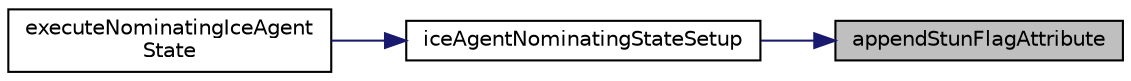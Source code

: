 digraph "appendStunFlagAttribute"
{
 // LATEX_PDF_SIZE
  edge [fontname="Helvetica",fontsize="10",labelfontname="Helvetica",labelfontsize="10"];
  node [fontname="Helvetica",fontsize="10",shape=record];
  rankdir="RL";
  Node1 [label="appendStunFlagAttribute",height=0.2,width=0.4,color="black", fillcolor="grey75", style="filled", fontcolor="black",tooltip=" "];
  Node1 -> Node2 [dir="back",color="midnightblue",fontsize="10",style="solid",fontname="Helvetica"];
  Node2 [label="iceAgentNominatingStateSetup",height=0.2,width=0.4,color="black", fillcolor="white", style="filled",URL="$IceAgent_8h.html#ac29a19f13940cb0195d0102d3fd029b1",tooltip=" "];
  Node2 -> Node3 [dir="back",color="midnightblue",fontsize="10",style="solid",fontname="Helvetica"];
  Node3 [label="executeNominatingIceAgent\lState",height=0.2,width=0.4,color="black", fillcolor="white", style="filled",URL="$IceAgentStateMachine_8h.html#a1f9ccfce7b757cf6c90358336e973f12",tooltip=" "];
}
